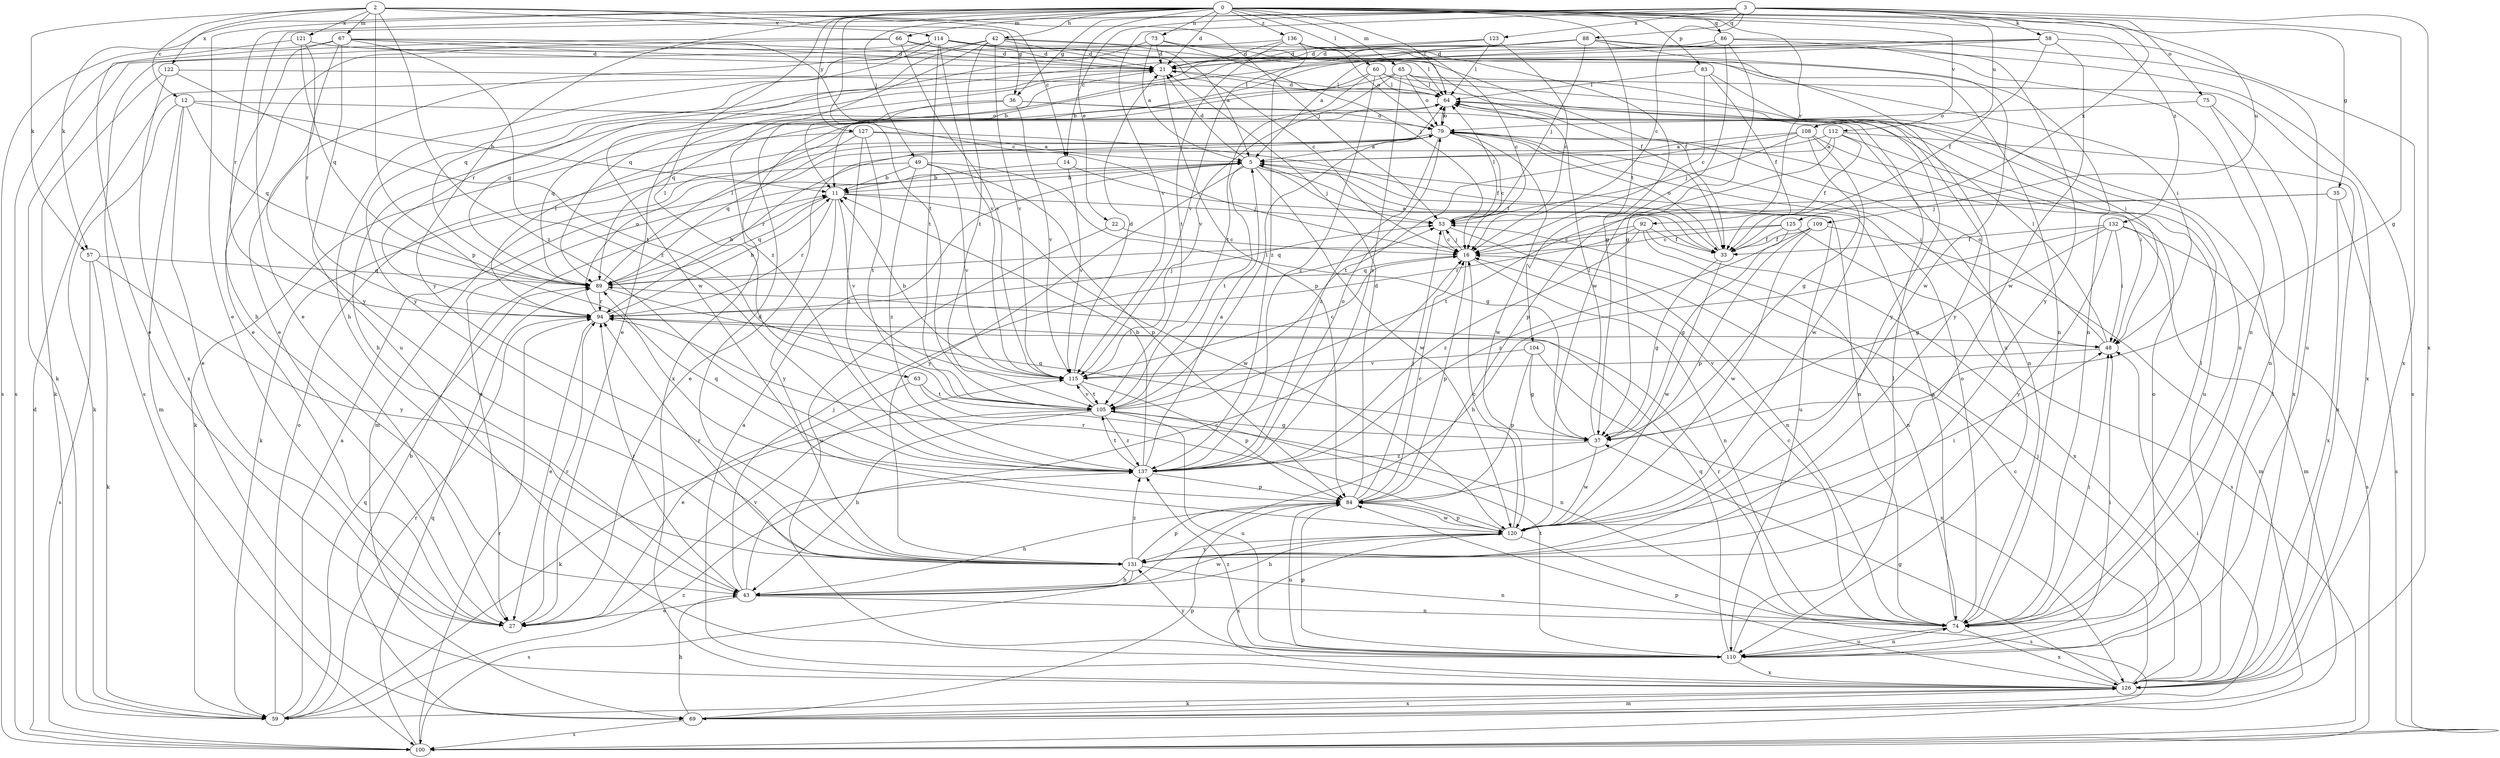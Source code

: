 strict digraph  {
0;
2;
3;
5;
11;
12;
14;
16;
21;
22;
27;
33;
35;
36;
37;
42;
43;
48;
49;
53;
57;
58;
59;
60;
63;
64;
65;
66;
67;
69;
73;
74;
75;
79;
83;
84;
86;
88;
89;
92;
94;
100;
104;
105;
108;
109;
110;
112;
114;
115;
120;
121;
122;
123;
125;
126;
127;
131;
132;
136;
137;
0 -> 21  [label=d];
0 -> 22  [label=e];
0 -> 27  [label=e];
0 -> 35  [label=g];
0 -> 42  [label=h];
0 -> 49  [label=j];
0 -> 57  [label=k];
0 -> 60  [label=l];
0 -> 63  [label=l];
0 -> 64  [label=l];
0 -> 65  [label=m];
0 -> 66  [label=m];
0 -> 73  [label=n];
0 -> 75  [label=o];
0 -> 83  [label=p];
0 -> 86  [label=q];
0 -> 92  [label=r];
0 -> 94  [label=r];
0 -> 104  [label=t];
0 -> 105  [label=t];
0 -> 112  [label=v];
0 -> 127  [label=y];
0 -> 131  [label=y];
0 -> 132  [label=z];
0 -> 136  [label=z];
2 -> 12  [label=c];
2 -> 14  [label=c];
2 -> 36  [label=g];
2 -> 53  [label=j];
2 -> 57  [label=k];
2 -> 67  [label=m];
2 -> 84  [label=p];
2 -> 114  [label=v];
2 -> 121  [label=x];
2 -> 122  [label=x];
2 -> 137  [label=z];
3 -> 14  [label=c];
3 -> 16  [label=c];
3 -> 27  [label=e];
3 -> 36  [label=g];
3 -> 37  [label=g];
3 -> 58  [label=k];
3 -> 88  [label=q];
3 -> 108  [label=u];
3 -> 109  [label=u];
3 -> 115  [label=v];
3 -> 123  [label=x];
3 -> 125  [label=x];
3 -> 126  [label=x];
5 -> 11  [label=b];
5 -> 21  [label=d];
5 -> 27  [label=e];
5 -> 33  [label=f];
5 -> 53  [label=j];
5 -> 105  [label=t];
5 -> 110  [label=u];
5 -> 120  [label=w];
5 -> 131  [label=y];
11 -> 53  [label=j];
11 -> 89  [label=q];
11 -> 94  [label=r];
11 -> 115  [label=v];
11 -> 120  [label=w];
11 -> 131  [label=y];
12 -> 11  [label=b];
12 -> 27  [label=e];
12 -> 59  [label=k];
12 -> 69  [label=m];
12 -> 79  [label=o];
12 -> 89  [label=q];
14 -> 11  [label=b];
14 -> 74  [label=n];
14 -> 115  [label=v];
16 -> 53  [label=j];
16 -> 74  [label=n];
16 -> 84  [label=p];
16 -> 89  [label=q];
21 -> 64  [label=l];
21 -> 84  [label=p];
21 -> 89  [label=q];
22 -> 16  [label=c];
22 -> 110  [label=u];
27 -> 94  [label=r];
27 -> 115  [label=v];
33 -> 5  [label=a];
33 -> 37  [label=g];
33 -> 79  [label=o];
33 -> 120  [label=w];
35 -> 53  [label=j];
35 -> 100  [label=s];
35 -> 105  [label=t];
35 -> 126  [label=x];
36 -> 43  [label=h];
36 -> 74  [label=n];
36 -> 79  [label=o];
36 -> 89  [label=q];
36 -> 115  [label=v];
37 -> 64  [label=l];
37 -> 120  [label=w];
37 -> 137  [label=z];
42 -> 5  [label=a];
42 -> 21  [label=d];
42 -> 27  [label=e];
42 -> 74  [label=n];
42 -> 105  [label=t];
42 -> 115  [label=v];
42 -> 120  [label=w];
42 -> 137  [label=z];
43 -> 16  [label=c];
43 -> 27  [label=e];
43 -> 53  [label=j];
43 -> 74  [label=n];
43 -> 94  [label=r];
43 -> 120  [label=w];
48 -> 64  [label=l];
48 -> 79  [label=o];
48 -> 115  [label=v];
49 -> 11  [label=b];
49 -> 37  [label=g];
49 -> 59  [label=k];
49 -> 84  [label=p];
49 -> 115  [label=v];
49 -> 137  [label=z];
53 -> 16  [label=c];
53 -> 64  [label=l];
53 -> 74  [label=n];
57 -> 59  [label=k];
57 -> 89  [label=q];
57 -> 100  [label=s];
57 -> 131  [label=y];
58 -> 5  [label=a];
58 -> 21  [label=d];
58 -> 33  [label=f];
58 -> 89  [label=q];
58 -> 120  [label=w];
58 -> 126  [label=x];
59 -> 5  [label=a];
59 -> 79  [label=o];
59 -> 89  [label=q];
59 -> 94  [label=r];
59 -> 137  [label=z];
60 -> 48  [label=i];
60 -> 64  [label=l];
60 -> 105  [label=t];
60 -> 126  [label=x];
60 -> 131  [label=y];
60 -> 137  [label=z];
63 -> 27  [label=e];
63 -> 74  [label=n];
63 -> 105  [label=t];
64 -> 21  [label=d];
64 -> 79  [label=o];
65 -> 64  [label=l];
65 -> 74  [label=n];
65 -> 79  [label=o];
65 -> 89  [label=q];
65 -> 115  [label=v];
65 -> 126  [label=x];
65 -> 137  [label=z];
66 -> 21  [label=d];
66 -> 33  [label=f];
66 -> 59  [label=k];
66 -> 100  [label=s];
66 -> 115  [label=v];
67 -> 16  [label=c];
67 -> 21  [label=d];
67 -> 43  [label=h];
67 -> 48  [label=i];
67 -> 94  [label=r];
67 -> 100  [label=s];
67 -> 110  [label=u];
67 -> 137  [label=z];
69 -> 11  [label=b];
69 -> 43  [label=h];
69 -> 48  [label=i];
69 -> 84  [label=p];
69 -> 100  [label=s];
69 -> 126  [label=x];
73 -> 5  [label=a];
73 -> 21  [label=d];
73 -> 53  [label=j];
73 -> 89  [label=q];
73 -> 110  [label=u];
74 -> 5  [label=a];
74 -> 16  [label=c];
74 -> 48  [label=i];
74 -> 64  [label=l];
74 -> 79  [label=o];
74 -> 94  [label=r];
74 -> 110  [label=u];
74 -> 126  [label=x];
75 -> 74  [label=n];
75 -> 79  [label=o];
75 -> 126  [label=x];
79 -> 5  [label=a];
79 -> 16  [label=c];
79 -> 27  [label=e];
79 -> 48  [label=i];
79 -> 64  [label=l];
79 -> 69  [label=m];
79 -> 120  [label=w];
79 -> 137  [label=z];
83 -> 16  [label=c];
83 -> 33  [label=f];
83 -> 64  [label=l];
83 -> 131  [label=y];
84 -> 16  [label=c];
84 -> 21  [label=d];
84 -> 43  [label=h];
84 -> 53  [label=j];
84 -> 110  [label=u];
84 -> 120  [label=w];
86 -> 11  [label=b];
86 -> 21  [label=d];
86 -> 37  [label=g];
86 -> 110  [label=u];
86 -> 120  [label=w];
86 -> 131  [label=y];
88 -> 11  [label=b];
88 -> 21  [label=d];
88 -> 27  [label=e];
88 -> 53  [label=j];
88 -> 74  [label=n];
88 -> 100  [label=s];
88 -> 115  [label=v];
88 -> 120  [label=w];
89 -> 11  [label=b];
89 -> 37  [label=g];
89 -> 64  [label=l];
89 -> 94  [label=r];
92 -> 16  [label=c];
92 -> 33  [label=f];
92 -> 74  [label=n];
92 -> 94  [label=r];
92 -> 126  [label=x];
92 -> 137  [label=z];
94 -> 11  [label=b];
94 -> 27  [label=e];
94 -> 48  [label=i];
94 -> 53  [label=j];
94 -> 64  [label=l];
94 -> 79  [label=o];
100 -> 21  [label=d];
100 -> 89  [label=q];
100 -> 94  [label=r];
104 -> 37  [label=g];
104 -> 84  [label=p];
104 -> 115  [label=v];
104 -> 126  [label=x];
105 -> 37  [label=g];
105 -> 43  [label=h];
105 -> 59  [label=k];
105 -> 64  [label=l];
105 -> 110  [label=u];
105 -> 115  [label=v];
105 -> 137  [label=z];
108 -> 5  [label=a];
108 -> 37  [label=g];
108 -> 53  [label=j];
108 -> 105  [label=t];
108 -> 110  [label=u];
108 -> 120  [label=w];
109 -> 33  [label=f];
109 -> 69  [label=m];
109 -> 84  [label=p];
109 -> 120  [label=w];
109 -> 137  [label=z];
110 -> 48  [label=i];
110 -> 64  [label=l];
110 -> 74  [label=n];
110 -> 79  [label=o];
110 -> 84  [label=p];
110 -> 89  [label=q];
110 -> 105  [label=t];
110 -> 126  [label=x];
110 -> 131  [label=y];
110 -> 137  [label=z];
112 -> 5  [label=a];
112 -> 33  [label=f];
112 -> 48  [label=i];
112 -> 84  [label=p];
112 -> 94  [label=r];
112 -> 126  [label=x];
114 -> 16  [label=c];
114 -> 21  [label=d];
114 -> 27  [label=e];
114 -> 33  [label=f];
114 -> 43  [label=h];
114 -> 74  [label=n];
114 -> 105  [label=t];
114 -> 115  [label=v];
114 -> 131  [label=y];
115 -> 11  [label=b];
115 -> 16  [label=c];
115 -> 21  [label=d];
115 -> 84  [label=p];
115 -> 105  [label=t];
120 -> 16  [label=c];
120 -> 43  [label=h];
120 -> 48  [label=i];
120 -> 84  [label=p];
120 -> 94  [label=r];
120 -> 100  [label=s];
120 -> 126  [label=x];
120 -> 131  [label=y];
121 -> 21  [label=d];
121 -> 27  [label=e];
121 -> 64  [label=l];
121 -> 89  [label=q];
121 -> 131  [label=y];
122 -> 59  [label=k];
122 -> 64  [label=l];
122 -> 105  [label=t];
122 -> 126  [label=x];
123 -> 16  [label=c];
123 -> 21  [label=d];
123 -> 64  [label=l];
123 -> 94  [label=r];
125 -> 16  [label=c];
125 -> 33  [label=f];
125 -> 37  [label=g];
125 -> 89  [label=q];
125 -> 100  [label=s];
126 -> 5  [label=a];
126 -> 16  [label=c];
126 -> 37  [label=g];
126 -> 53  [label=j];
126 -> 59  [label=k];
126 -> 64  [label=l];
126 -> 69  [label=m];
126 -> 84  [label=p];
127 -> 5  [label=a];
127 -> 33  [label=f];
127 -> 59  [label=k];
127 -> 89  [label=q];
127 -> 105  [label=t];
127 -> 137  [label=z];
131 -> 21  [label=d];
131 -> 43  [label=h];
131 -> 74  [label=n];
131 -> 84  [label=p];
131 -> 94  [label=r];
131 -> 100  [label=s];
131 -> 137  [label=z];
132 -> 33  [label=f];
132 -> 37  [label=g];
132 -> 43  [label=h];
132 -> 48  [label=i];
132 -> 69  [label=m];
132 -> 100  [label=s];
132 -> 131  [label=y];
136 -> 16  [label=c];
136 -> 21  [label=d];
136 -> 37  [label=g];
136 -> 79  [label=o];
136 -> 100  [label=s];
136 -> 105  [label=t];
136 -> 137  [label=z];
137 -> 5  [label=a];
137 -> 11  [label=b];
137 -> 79  [label=o];
137 -> 84  [label=p];
137 -> 89  [label=q];
137 -> 105  [label=t];
}
